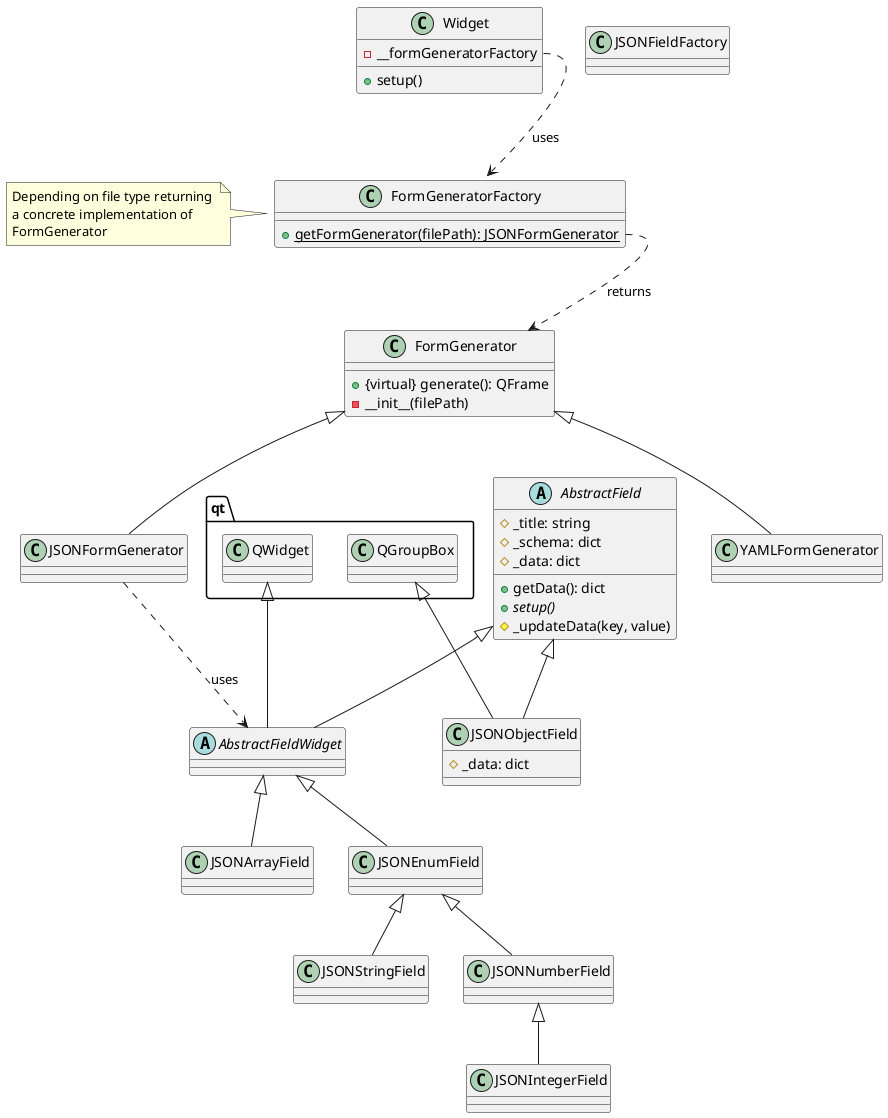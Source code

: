@startuml

class Widget {
  - __formGeneratorFactory
  + setup()
}

Widget::__formGeneratorFactory ..> FormGeneratorFactory: uses


class FormGeneratorFactory {
  + {static} getFormGenerator(filePath): JSONFormGenerator
}

FormGeneratorFactory::getFormGenerator ..> FormGenerator: returns

class FormGenerator {
  + {virtual} generate(): QFrame
  - __init__(filePath)
}

' factory pattern taking json file name returning

class JSONFormGenerator {

}

class YAMLFormGenerator {

}

note left of FormGeneratorFactory: \
Depending on file type returning \n\
a concrete implementation of \n\
FormGenerator

FormGenerator <|-- JSONFormGenerator
FormGenerator <|-- YAMLFormGenerator

abstract class AbstractField {
  # _title: string
  # _schema: dict
  # _data: dict
  + getData(): dict
  + {abstract} setup()
  # _updateData(key, value)
}

AbstractField <|-- AbstractFieldWidget
qt.QWidget <|-- AbstractFieldWidget


abstract class AbstractFieldWidget {
}

class JSONFieldFactory {
}

class JSONStringField {

}

class JSONObjectField {
  # _data: dict
}

AbstractField <|-- JSONObjectField
qt.QGroupBox <|-- JSONObjectField


class JSONNumberField {

}

class JSONIntegerField {

}

class JSONArrayField {
}

class JSONEnumField {
}

AbstractFieldWidget <|-- JSONEnumField
JSONEnumField <|-- JSONStringField
JSONEnumField <|-- JSONNumberField
JSONNumberField <|-- JSONIntegerField
AbstractFieldWidget <|-- JSONArrayField

JSONFormGenerator ..> AbstractFieldWidget:uses

@enduml